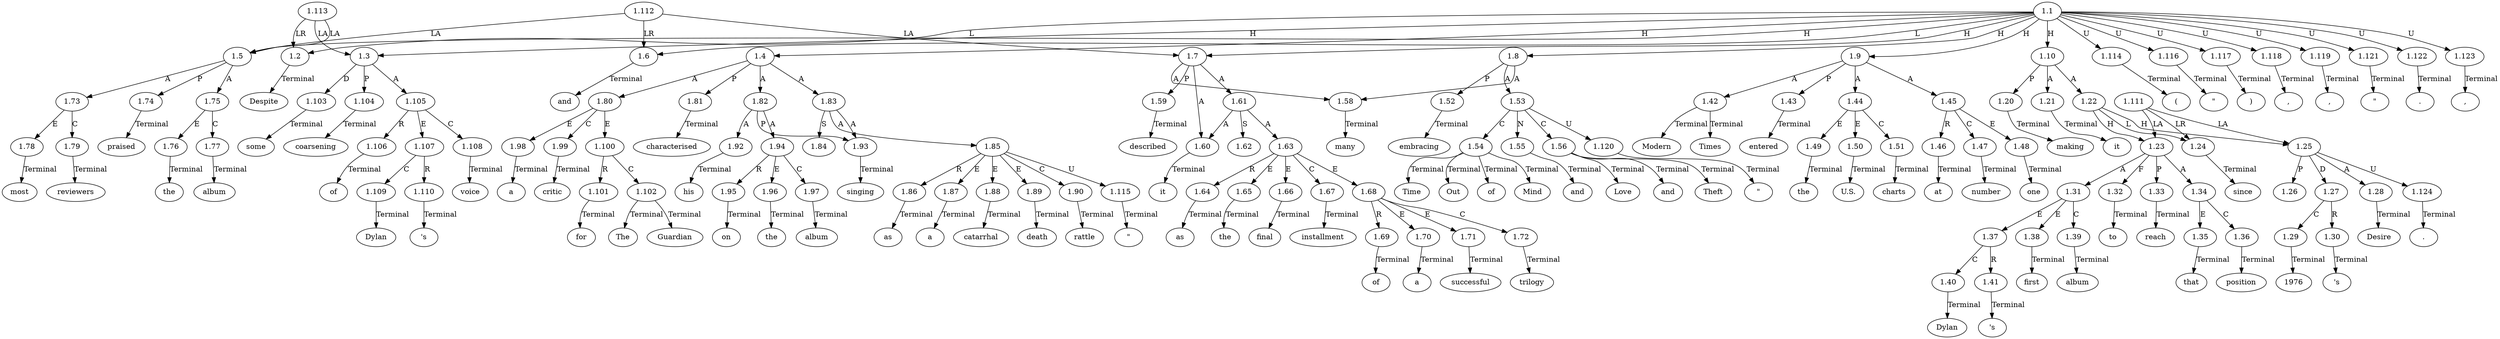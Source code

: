 // Graph
digraph {
	0.1 [label=Despite ordering=out]
	0.10 [label=critic ordering=out]
	0.11 [label=for ordering=out]
	0.12 [label=The ordering=out]
	0.13 [label=Guardian ordering=out]
	0.14 [label=characterised ordering=out]
	0.15 [label=his ordering=out]
	0.16 [label=singing ordering=out]
	0.17 [label=on ordering=out]
	0.18 [label=the ordering=out]
	0.19 [label=album ordering=out]
	0.2 [label=some ordering=out]
	0.20 [label=as ordering=out]
	0.21 [label="\"" ordering=out]
	0.22 [label=a ordering=out]
	0.23 [label=catarrhal ordering=out]
	0.24 [label=death ordering=out]
	0.25 [label=rattle ordering=out]
	0.26 [label="\"" ordering=out]
	0.27 [label=")" ordering=out]
	0.28 [label=most ordering=out]
	0.29 [label=reviewers ordering=out]
	0.3 [label=coarsening ordering=out]
	0.30 [label=praised ordering=out]
	0.31 [label=the ordering=out]
	0.32 [label=album ordering=out]
	0.33 [label="," ordering=out]
	0.34 [label=and ordering=out]
	0.35 [label=many ordering=out]
	0.36 [label=described ordering=out]
	0.37 [label=it ordering=out]
	0.38 [label=as ordering=out]
	0.39 [label=the ordering=out]
	0.4 [label=of ordering=out]
	0.40 [label=final ordering=out]
	0.41 [label=installment ordering=out]
	0.42 [label=of ordering=out]
	0.43 [label=a ordering=out]
	0.44 [label=successful ordering=out]
	0.45 [label=trilogy ordering=out]
	0.46 [label="," ordering=out]
	0.47 [label=embracing ordering=out]
	0.48 [label=Time ordering=out]
	0.49 [label=Out ordering=out]
	0.5 [label=Dylan ordering=out]
	0.50 [label=of ordering=out]
	0.51 [label=Mind ordering=out]
	0.52 [label=and ordering=out]
	0.53 [label="\"" ordering=out]
	0.54 [label=Love ordering=out]
	0.55 [label=and ordering=out]
	0.56 [label=Theft ordering=out]
	0.57 [label="\"" ordering=out]
	0.58 [label="." ordering=out]
	0.59 [label=Modern ordering=out]
	0.6 [label="'s" ordering=out]
	0.60 [label=Times ordering=out]
	0.61 [label=entered ordering=out]
	0.62 [label=the ordering=out]
	0.63 [label="U.S." ordering=out]
	0.64 [label=charts ordering=out]
	0.65 [label=at ordering=out]
	0.66 [label=number ordering=out]
	0.67 [label=one ordering=out]
	0.68 [label="," ordering=out]
	0.69 [label=making ordering=out]
	0.7 [label=voice ordering=out]
	0.70 [label=it ordering=out]
	0.71 [label=Dylan ordering=out]
	0.72 [label="'s" ordering=out]
	0.73 [label=first ordering=out]
	0.74 [label=album ordering=out]
	0.75 [label=to ordering=out]
	0.76 [label=reach ordering=out]
	0.77 [label=that ordering=out]
	0.78 [label=position ordering=out]
	0.79 [label=since ordering=out]
	0.8 [label="(" ordering=out]
	0.80 [label=1976 ordering=out]
	0.81 [label="'s" ordering=out]
	0.82 [label=Desire ordering=out]
	0.83 [label="." ordering=out]
	0.9 [label=a ordering=out]
	1.1 [label=1.1 ordering=out]
	1.2 [label=1.2 ordering=out]
	1.3 [label=1.3 ordering=out]
	1.4 [label=1.4 ordering=out]
	1.5 [label=1.5 ordering=out]
	1.6 [label=1.6 ordering=out]
	1.7 [label=1.7 ordering=out]
	1.8 [label=1.8 ordering=out]
	1.9 [label=1.9 ordering=out]
	1.10 [label=1.10 ordering=out]
	1.20 [label=1.20 ordering=out]
	1.21 [label=1.21 ordering=out]
	1.22 [label=1.22 ordering=out]
	1.23 [label=1.23 ordering=out]
	1.24 [label=1.24 ordering=out]
	1.25 [label=1.25 ordering=out]
	1.26 [label=1.26 ordering=out]
	1.27 [label=1.27 ordering=out]
	1.28 [label=1.28 ordering=out]
	1.29 [label=1.29 ordering=out]
	1.30 [label=1.30 ordering=out]
	1.31 [label=1.31 ordering=out]
	1.32 [label=1.32 ordering=out]
	1.33 [label=1.33 ordering=out]
	1.34 [label=1.34 ordering=out]
	1.35 [label=1.35 ordering=out]
	1.36 [label=1.36 ordering=out]
	1.37 [label=1.37 ordering=out]
	1.38 [label=1.38 ordering=out]
	1.39 [label=1.39 ordering=out]
	1.40 [label=1.40 ordering=out]
	1.41 [label=1.41 ordering=out]
	1.42 [label=1.42 ordering=out]
	1.43 [label=1.43 ordering=out]
	1.44 [label=1.44 ordering=out]
	1.45 [label=1.45 ordering=out]
	1.46 [label=1.46 ordering=out]
	1.47 [label=1.47 ordering=out]
	1.48 [label=1.48 ordering=out]
	1.49 [label=1.49 ordering=out]
	1.50 [label=1.50 ordering=out]
	1.51 [label=1.51 ordering=out]
	1.52 [label=1.52 ordering=out]
	1.53 [label=1.53 ordering=out]
	1.54 [label=1.54 ordering=out]
	1.55 [label=1.55 ordering=out]
	1.56 [label=1.56 ordering=out]
	1.58 [label=1.58 ordering=out]
	1.59 [label=1.59 ordering=out]
	1.60 [label=1.60 ordering=out]
	1.61 [label=1.61 ordering=out]
	1.62 [label=1.62 ordering=out]
	1.63 [label=1.63 ordering=out]
	1.64 [label=1.64 ordering=out]
	1.65 [label=1.65 ordering=out]
	1.66 [label=1.66 ordering=out]
	1.67 [label=1.67 ordering=out]
	1.68 [label=1.68 ordering=out]
	1.69 [label=1.69 ordering=out]
	1.70 [label=1.70 ordering=out]
	1.71 [label=1.71 ordering=out]
	1.72 [label=1.72 ordering=out]
	1.73 [label=1.73 ordering=out]
	1.74 [label=1.74 ordering=out]
	1.75 [label=1.75 ordering=out]
	1.76 [label=1.76 ordering=out]
	1.77 [label=1.77 ordering=out]
	1.78 [label=1.78 ordering=out]
	1.79 [label=1.79 ordering=out]
	1.80 [label=1.80 ordering=out]
	1.81 [label=1.81 ordering=out]
	1.82 [label=1.82 ordering=out]
	1.83 [label=1.83 ordering=out]
	1.84 [label=1.84 ordering=out]
	1.85 [label=1.85 ordering=out]
	1.86 [label=1.86 ordering=out]
	1.87 [label=1.87 ordering=out]
	1.88 [label=1.88 ordering=out]
	1.89 [label=1.89 ordering=out]
	1.90 [label=1.90 ordering=out]
	1.92 [label=1.92 ordering=out]
	1.93 [label=1.93 ordering=out]
	1.94 [label=1.94 ordering=out]
	1.95 [label=1.95 ordering=out]
	1.96 [label=1.96 ordering=out]
	1.97 [label=1.97 ordering=out]
	1.98 [label=1.98 ordering=out]
	1.99 [label=1.99 ordering=out]
	1.100 [label=1.100 ordering=out]
	1.101 [label=1.101 ordering=out]
	1.102 [label=1.102 ordering=out]
	1.103 [label=1.103 ordering=out]
	1.104 [label=1.104 ordering=out]
	1.105 [label=1.105 ordering=out]
	1.106 [label=1.106 ordering=out]
	1.107 [label=1.107 ordering=out]
	1.108 [label=1.108 ordering=out]
	1.109 [label=1.109 ordering=out]
	1.110 [label=1.110 ordering=out]
	1.111 [label=1.111 ordering=out]
	1.112 [label=1.112 ordering=out]
	1.113 [label=1.113 ordering=out]
	1.114 [label=1.114 ordering=out]
	1.115 [label=1.115 ordering=out]
	1.116 [label=1.116 ordering=out]
	1.117 [label=1.117 ordering=out]
	1.118 [label=1.118 ordering=out]
	1.119 [label=1.119 ordering=out]
	1.120 [label=1.120 ordering=out]
	1.121 [label=1.121 ordering=out]
	1.122 [label=1.122 ordering=out]
	1.123 [label=1.123 ordering=out]
	1.124 [label=1.124 ordering=out]
	1.1 -> 1.2 [label=L ordering=out]
	1.1 -> 1.3 [label=H ordering=out]
	1.1 -> 1.4 [label=H ordering=out]
	1.1 -> 1.5 [label=H ordering=out]
	1.1 -> 1.6 [label=L ordering=out]
	1.1 -> 1.7 [label=H ordering=out]
	1.1 -> 1.8 [label=H ordering=out]
	1.1 -> 1.9 [label=H ordering=out]
	1.1 -> 1.10 [label=H ordering=out]
	1.1 -> 1.114 [label=U ordering=out]
	1.1 -> 1.116 [label=U ordering=out]
	1.1 -> 1.117 [label=U ordering=out]
	1.1 -> 1.118 [label=U ordering=out]
	1.1 -> 1.119 [label=U ordering=out]
	1.1 -> 1.121 [label=U ordering=out]
	1.1 -> 1.122 [label=U ordering=out]
	1.1 -> 1.123 [label=U ordering=out]
	1.2 -> 0.1 [label=Terminal ordering=out]
	1.3 -> 1.103 [label=D ordering=out]
	1.3 -> 1.104 [label=P ordering=out]
	1.3 -> 1.105 [label=A ordering=out]
	1.4 -> 1.80 [label=A ordering=out]
	1.4 -> 1.81 [label=P ordering=out]
	1.4 -> 1.82 [label=A ordering=out]
	1.4 -> 1.83 [label=A ordering=out]
	1.5 -> 1.73 [label=A ordering=out]
	1.5 -> 1.74 [label=P ordering=out]
	1.5 -> 1.75 [label=A ordering=out]
	1.6 -> 0.34 [label=Terminal ordering=out]
	1.7 -> 1.58 [label=A ordering=out]
	1.7 -> 1.59 [label=P ordering=out]
	1.7 -> 1.60 [label=A ordering=out]
	1.7 -> 1.61 [label=A ordering=out]
	1.8 -> 1.52 [label=P ordering=out]
	1.8 -> 1.53 [label=A ordering=out]
	1.8 -> 1.58 [label=A ordering=out]
	1.9 -> 1.42 [label=A ordering=out]
	1.9 -> 1.43 [label=P ordering=out]
	1.9 -> 1.44 [label=A ordering=out]
	1.9 -> 1.45 [label=A ordering=out]
	1.10 -> 1.20 [label=P ordering=out]
	1.10 -> 1.21 [label=A ordering=out]
	1.10 -> 1.22 [label=A ordering=out]
	1.20 -> 0.69 [label=Terminal ordering=out]
	1.21 -> 0.70 [label=Terminal ordering=out]
	1.22 -> 1.23 [label=H ordering=out]
	1.22 -> 1.24 [label=L ordering=out]
	1.22 -> 1.25 [label=H ordering=out]
	1.23 -> 1.31 [label=A ordering=out]
	1.23 -> 1.32 [label=F ordering=out]
	1.23 -> 1.33 [label=P ordering=out]
	1.23 -> 1.34 [label=A ordering=out]
	1.24 -> 0.79 [label=Terminal ordering=out]
	1.25 -> 1.26 [label=P ordering=out]
	1.25 -> 1.27 [label=D ordering=out]
	1.25 -> 1.28 [label=A ordering=out]
	1.25 -> 1.124 [label=U ordering=out]
	1.27 -> 1.29 [label=C ordering=out]
	1.27 -> 1.30 [label=R ordering=out]
	1.28 -> 0.82 [label=Terminal ordering=out]
	1.29 -> 0.80 [label=Terminal ordering=out]
	1.30 -> 0.81 [label=Terminal ordering=out]
	1.31 -> 1.37 [label=E ordering=out]
	1.31 -> 1.38 [label=E ordering=out]
	1.31 -> 1.39 [label=C ordering=out]
	1.32 -> 0.75 [label=Terminal ordering=out]
	1.33 -> 0.76 [label=Terminal ordering=out]
	1.34 -> 1.35 [label=E ordering=out]
	1.34 -> 1.36 [label=C ordering=out]
	1.35 -> 0.77 [label=Terminal ordering=out]
	1.36 -> 0.78 [label=Terminal ordering=out]
	1.37 -> 1.40 [label=C ordering=out]
	1.37 -> 1.41 [label=R ordering=out]
	1.38 -> 0.73 [label=Terminal ordering=out]
	1.39 -> 0.74 [label=Terminal ordering=out]
	1.40 -> 0.71 [label=Terminal ordering=out]
	1.41 -> 0.72 [label=Terminal ordering=out]
	1.42 -> 0.59 [label=Terminal ordering=out]
	1.42 -> 0.60 [label=Terminal ordering=out]
	1.43 -> 0.61 [label=Terminal ordering=out]
	1.44 -> 1.49 [label=E ordering=out]
	1.44 -> 1.50 [label=E ordering=out]
	1.44 -> 1.51 [label=C ordering=out]
	1.45 -> 1.46 [label=R ordering=out]
	1.45 -> 1.47 [label=C ordering=out]
	1.45 -> 1.48 [label=E ordering=out]
	1.46 -> 0.65 [label=Terminal ordering=out]
	1.47 -> 0.66 [label=Terminal ordering=out]
	1.48 -> 0.67 [label=Terminal ordering=out]
	1.49 -> 0.62 [label=Terminal ordering=out]
	1.50 -> 0.63 [label=Terminal ordering=out]
	1.51 -> 0.64 [label=Terminal ordering=out]
	1.52 -> 0.47 [label=Terminal ordering=out]
	1.53 -> 1.54 [label=C ordering=out]
	1.53 -> 1.55 [label=N ordering=out]
	1.53 -> 1.56 [label=C ordering=out]
	1.53 -> 1.120 [label=U ordering=out]
	1.54 -> 0.48 [label=Terminal ordering=out]
	1.54 -> 0.49 [label=Terminal ordering=out]
	1.54 -> 0.50 [label=Terminal ordering=out]
	1.54 -> 0.51 [label=Terminal ordering=out]
	1.55 -> 0.52 [label=Terminal ordering=out]
	1.56 -> 0.54 [label=Terminal ordering=out]
	1.56 -> 0.55 [label=Terminal ordering=out]
	1.56 -> 0.56 [label=Terminal ordering=out]
	1.58 -> 0.35 [label=Terminal ordering=out]
	1.59 -> 0.36 [label=Terminal ordering=out]
	1.60 -> 0.37 [label=Terminal ordering=out]
	1.61 -> 1.60 [label=A ordering=out]
	1.61 -> 1.62 [label=S ordering=out]
	1.61 -> 1.63 [label=A ordering=out]
	1.63 -> 1.64 [label=R ordering=out]
	1.63 -> 1.65 [label=E ordering=out]
	1.63 -> 1.66 [label=E ordering=out]
	1.63 -> 1.67 [label=C ordering=out]
	1.63 -> 1.68 [label=E ordering=out]
	1.64 -> 0.38 [label=Terminal ordering=out]
	1.65 -> 0.39 [label=Terminal ordering=out]
	1.66 -> 0.40 [label=Terminal ordering=out]
	1.67 -> 0.41 [label=Terminal ordering=out]
	1.68 -> 1.69 [label=R ordering=out]
	1.68 -> 1.70 [label=E ordering=out]
	1.68 -> 1.71 [label=E ordering=out]
	1.68 -> 1.72 [label=C ordering=out]
	1.69 -> 0.42 [label=Terminal ordering=out]
	1.70 -> 0.43 [label=Terminal ordering=out]
	1.71 -> 0.44 [label=Terminal ordering=out]
	1.72 -> 0.45 [label=Terminal ordering=out]
	1.73 -> 1.78 [label=E ordering=out]
	1.73 -> 1.79 [label=C ordering=out]
	1.74 -> 0.30 [label=Terminal ordering=out]
	1.75 -> 1.76 [label=E ordering=out]
	1.75 -> 1.77 [label=C ordering=out]
	1.76 -> 0.31 [label=Terminal ordering=out]
	1.77 -> 0.32 [label=Terminal ordering=out]
	1.78 -> 0.28 [label=Terminal ordering=out]
	1.79 -> 0.29 [label=Terminal ordering=out]
	1.80 -> 1.98 [label=E ordering=out]
	1.80 -> 1.99 [label=C ordering=out]
	1.80 -> 1.100 [label=E ordering=out]
	1.81 -> 0.14 [label=Terminal ordering=out]
	1.82 -> 1.92 [label=A ordering=out]
	1.82 -> 1.93 [label=P ordering=out]
	1.82 -> 1.94 [label=A ordering=out]
	1.83 -> 1.84 [label=S ordering=out]
	1.83 -> 1.85 [label=A ordering=out]
	1.83 -> 1.93 [label=A ordering=out]
	1.85 -> 1.86 [label=R ordering=out]
	1.85 -> 1.87 [label=E ordering=out]
	1.85 -> 1.88 [label=E ordering=out]
	1.85 -> 1.89 [label=E ordering=out]
	1.85 -> 1.90 [label=C ordering=out]
	1.85 -> 1.115 [label=U ordering=out]
	1.86 -> 0.20 [label=Terminal ordering=out]
	1.87 -> 0.22 [label=Terminal ordering=out]
	1.88 -> 0.23 [label=Terminal ordering=out]
	1.89 -> 0.24 [label=Terminal ordering=out]
	1.90 -> 0.25 [label=Terminal ordering=out]
	1.92 -> 0.15 [label=Terminal ordering=out]
	1.93 -> 0.16 [label=Terminal ordering=out]
	1.94 -> 1.95 [label=R ordering=out]
	1.94 -> 1.96 [label=E ordering=out]
	1.94 -> 1.97 [label=C ordering=out]
	1.95 -> 0.17 [label=Terminal ordering=out]
	1.96 -> 0.18 [label=Terminal ordering=out]
	1.97 -> 0.19 [label=Terminal ordering=out]
	1.98 -> 0.9 [label=Terminal ordering=out]
	1.99 -> 0.10 [label=Terminal ordering=out]
	1.100 -> 1.101 [label=R ordering=out]
	1.100 -> 1.102 [label=C ordering=out]
	1.101 -> 0.11 [label=Terminal ordering=out]
	1.102 -> 0.12 [label=Terminal ordering=out]
	1.102 -> 0.13 [label=Terminal ordering=out]
	1.103 -> 0.2 [label=Terminal ordering=out]
	1.104 -> 0.3 [label=Terminal ordering=out]
	1.105 -> 1.106 [label=R ordering=out]
	1.105 -> 1.107 [label=E ordering=out]
	1.105 -> 1.108 [label=C ordering=out]
	1.106 -> 0.4 [label=Terminal ordering=out]
	1.107 -> 1.109 [label=C ordering=out]
	1.107 -> 1.110 [label=R ordering=out]
	1.108 -> 0.7 [label=Terminal ordering=out]
	1.109 -> 0.5 [label=Terminal ordering=out]
	1.110 -> 0.6 [label=Terminal ordering=out]
	1.111 -> 1.23 [label=LA ordering=out]
	1.111 -> 1.24 [label=LR ordering=out]
	1.111 -> 1.25 [label=LA ordering=out]
	1.112 -> 1.5 [label=LA ordering=out]
	1.112 -> 1.6 [label=LR ordering=out]
	1.112 -> 1.7 [label=LA ordering=out]
	1.113 -> 1.2 [label=LR ordering=out]
	1.113 -> 1.3 [label=LA ordering=out]
	1.113 -> 1.5 [label=LA ordering=out]
	1.114 -> 0.8 [label=Terminal ordering=out]
	1.115 -> 0.21 [label=Terminal ordering=out]
	1.116 -> 0.26 [label=Terminal ordering=out]
	1.117 -> 0.27 [label=Terminal ordering=out]
	1.118 -> 0.33 [label=Terminal ordering=out]
	1.119 -> 0.46 [label=Terminal ordering=out]
	1.120 -> 0.53 [label=Terminal ordering=out]
	1.121 -> 0.57 [label=Terminal ordering=out]
	1.122 -> 0.58 [label=Terminal ordering=out]
	1.123 -> 0.68 [label=Terminal ordering=out]
	1.124 -> 0.83 [label=Terminal ordering=out]
}
